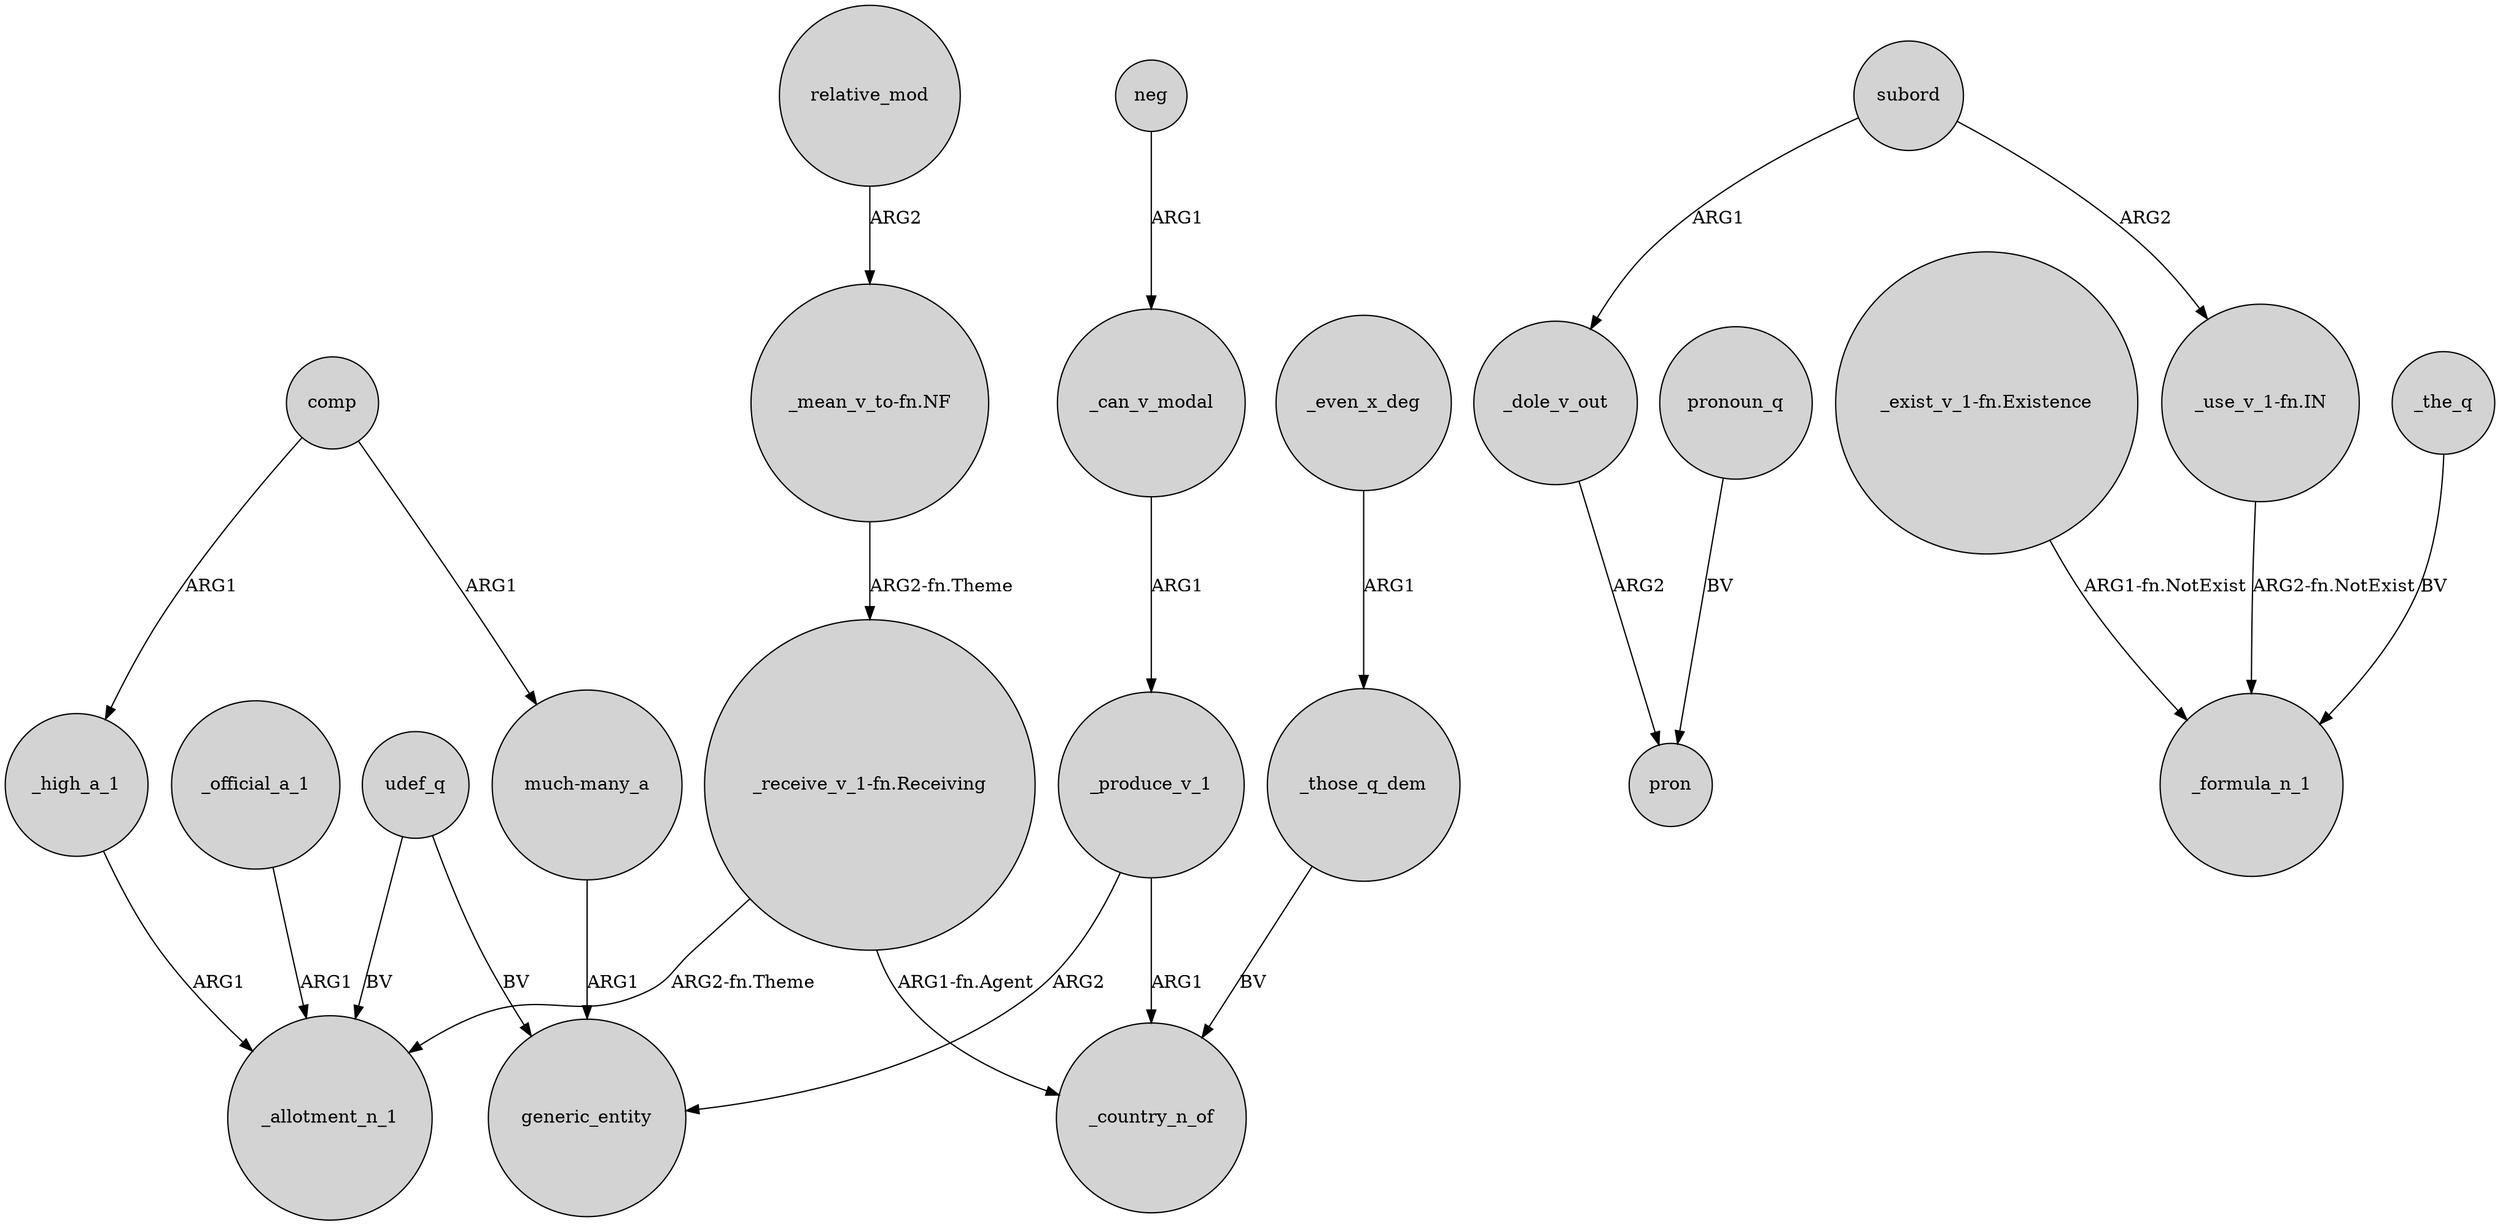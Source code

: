digraph {
	node [shape=circle style=filled]
	"_mean_v_to-fn.NF" -> "_receive_v_1-fn.Receiving" [label="ARG2-fn.Theme"]
	"_receive_v_1-fn.Receiving" -> _allotment_n_1 [label="ARG2-fn.Theme"]
	udef_q -> generic_entity [label=BV]
	subord -> _dole_v_out [label=ARG1]
	"much-many_a" -> generic_entity [label=ARG1]
	_high_a_1 -> _allotment_n_1 [label=ARG1]
	relative_mod -> "_mean_v_to-fn.NF" [label=ARG2]
	_the_q -> _formula_n_1 [label=BV]
	"_receive_v_1-fn.Receiving" -> _country_n_of [label="ARG1-fn.Agent"]
	comp -> _high_a_1 [label=ARG1]
	"_use_v_1-fn.IN" -> _formula_n_1 [label="ARG2-fn.NotExist"]
	subord -> "_use_v_1-fn.IN" [label=ARG2]
	udef_q -> _allotment_n_1 [label=BV]
	pronoun_q -> pron [label=BV]
	comp -> "much-many_a" [label=ARG1]
	_official_a_1 -> _allotment_n_1 [label=ARG1]
	_produce_v_1 -> generic_entity [label=ARG2]
	_dole_v_out -> pron [label=ARG2]
	_those_q_dem -> _country_n_of [label=BV]
	_even_x_deg -> _those_q_dem [label=ARG1]
	_can_v_modal -> _produce_v_1 [label=ARG1]
	neg -> _can_v_modal [label=ARG1]
	"_exist_v_1-fn.Existence" -> _formula_n_1 [label="ARG1-fn.NotExist"]
	_produce_v_1 -> _country_n_of [label=ARG1]
}
